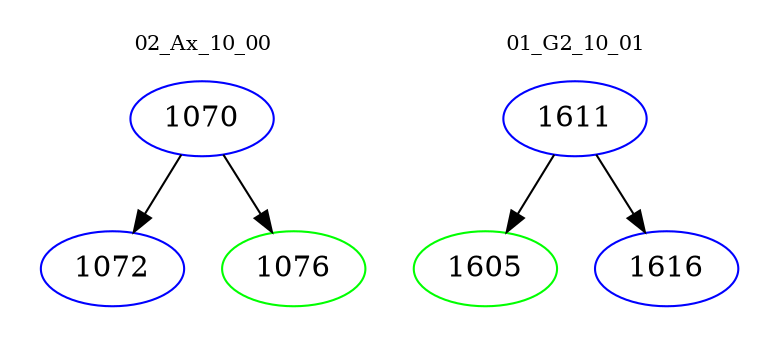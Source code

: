 digraph{
subgraph cluster_0 {
color = white
label = "02_Ax_10_00";
fontsize=10;
T0_1070 [label="1070", color="blue"]
T0_1070 -> T0_1072 [color="black"]
T0_1072 [label="1072", color="blue"]
T0_1070 -> T0_1076 [color="black"]
T0_1076 [label="1076", color="green"]
}
subgraph cluster_1 {
color = white
label = "01_G2_10_01";
fontsize=10;
T1_1611 [label="1611", color="blue"]
T1_1611 -> T1_1605 [color="black"]
T1_1605 [label="1605", color="green"]
T1_1611 -> T1_1616 [color="black"]
T1_1616 [label="1616", color="blue"]
}
}
